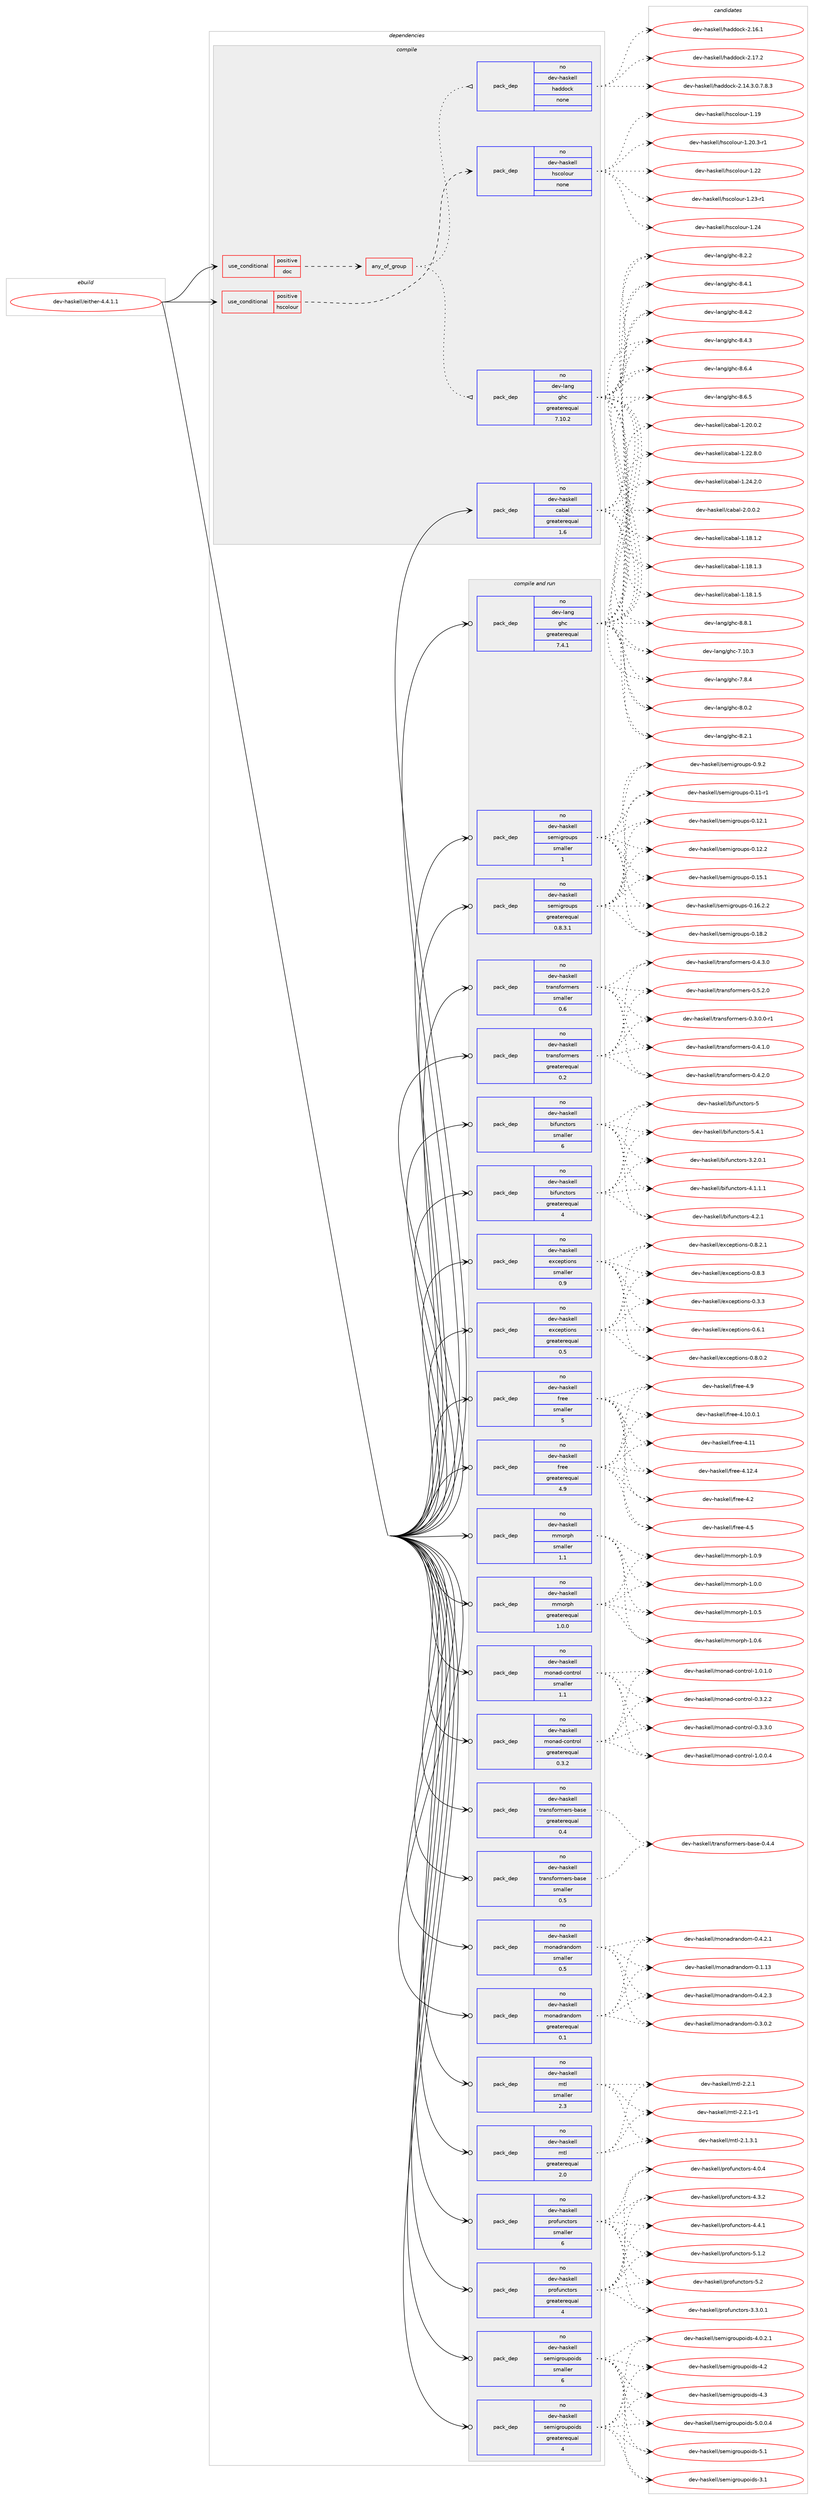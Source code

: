 digraph prolog {

# *************
# Graph options
# *************

newrank=true;
concentrate=true;
compound=true;
graph [rankdir=LR,fontname=Helvetica,fontsize=10,ranksep=1.5];#, ranksep=2.5, nodesep=0.2];
edge  [arrowhead=vee];
node  [fontname=Helvetica,fontsize=10];

# **********
# The ebuild
# **********

subgraph cluster_leftcol {
color=gray;
rank=same;
label=<<i>ebuild</i>>;
id [label="dev-haskell/either-4.4.1.1", color=red, width=4, href="../dev-haskell/either-4.4.1.1.svg"];
}

# ****************
# The dependencies
# ****************

subgraph cluster_midcol {
color=gray;
label=<<i>dependencies</i>>;
subgraph cluster_compile {
fillcolor="#eeeeee";
style=filled;
label=<<i>compile</i>>;
subgraph cond125583 {
dependency531697 [label=<<TABLE BORDER="0" CELLBORDER="1" CELLSPACING="0" CELLPADDING="4"><TR><TD ROWSPAN="3" CELLPADDING="10">use_conditional</TD></TR><TR><TD>positive</TD></TR><TR><TD>doc</TD></TR></TABLE>>, shape=none, color=red];
subgraph any9786 {
dependency531698 [label=<<TABLE BORDER="0" CELLBORDER="1" CELLSPACING="0" CELLPADDING="4"><TR><TD CELLPADDING="10">any_of_group</TD></TR></TABLE>>, shape=none, color=red];subgraph pack395971 {
dependency531699 [label=<<TABLE BORDER="0" CELLBORDER="1" CELLSPACING="0" CELLPADDING="4" WIDTH="220"><TR><TD ROWSPAN="6" CELLPADDING="30">pack_dep</TD></TR><TR><TD WIDTH="110">no</TD></TR><TR><TD>dev-haskell</TD></TR><TR><TD>haddock</TD></TR><TR><TD>none</TD></TR><TR><TD></TD></TR></TABLE>>, shape=none, color=blue];
}
dependency531698:e -> dependency531699:w [weight=20,style="dotted",arrowhead="oinv"];
subgraph pack395972 {
dependency531700 [label=<<TABLE BORDER="0" CELLBORDER="1" CELLSPACING="0" CELLPADDING="4" WIDTH="220"><TR><TD ROWSPAN="6" CELLPADDING="30">pack_dep</TD></TR><TR><TD WIDTH="110">no</TD></TR><TR><TD>dev-lang</TD></TR><TR><TD>ghc</TD></TR><TR><TD>greaterequal</TD></TR><TR><TD>7.10.2</TD></TR></TABLE>>, shape=none, color=blue];
}
dependency531698:e -> dependency531700:w [weight=20,style="dotted",arrowhead="oinv"];
}
dependency531697:e -> dependency531698:w [weight=20,style="dashed",arrowhead="vee"];
}
id:e -> dependency531697:w [weight=20,style="solid",arrowhead="vee"];
subgraph cond125584 {
dependency531701 [label=<<TABLE BORDER="0" CELLBORDER="1" CELLSPACING="0" CELLPADDING="4"><TR><TD ROWSPAN="3" CELLPADDING="10">use_conditional</TD></TR><TR><TD>positive</TD></TR><TR><TD>hscolour</TD></TR></TABLE>>, shape=none, color=red];
subgraph pack395973 {
dependency531702 [label=<<TABLE BORDER="0" CELLBORDER="1" CELLSPACING="0" CELLPADDING="4" WIDTH="220"><TR><TD ROWSPAN="6" CELLPADDING="30">pack_dep</TD></TR><TR><TD WIDTH="110">no</TD></TR><TR><TD>dev-haskell</TD></TR><TR><TD>hscolour</TD></TR><TR><TD>none</TD></TR><TR><TD></TD></TR></TABLE>>, shape=none, color=blue];
}
dependency531701:e -> dependency531702:w [weight=20,style="dashed",arrowhead="vee"];
}
id:e -> dependency531701:w [weight=20,style="solid",arrowhead="vee"];
subgraph pack395974 {
dependency531703 [label=<<TABLE BORDER="0" CELLBORDER="1" CELLSPACING="0" CELLPADDING="4" WIDTH="220"><TR><TD ROWSPAN="6" CELLPADDING="30">pack_dep</TD></TR><TR><TD WIDTH="110">no</TD></TR><TR><TD>dev-haskell</TD></TR><TR><TD>cabal</TD></TR><TR><TD>greaterequal</TD></TR><TR><TD>1.6</TD></TR></TABLE>>, shape=none, color=blue];
}
id:e -> dependency531703:w [weight=20,style="solid",arrowhead="vee"];
}
subgraph cluster_compileandrun {
fillcolor="#eeeeee";
style=filled;
label=<<i>compile and run</i>>;
subgraph pack395975 {
dependency531704 [label=<<TABLE BORDER="0" CELLBORDER="1" CELLSPACING="0" CELLPADDING="4" WIDTH="220"><TR><TD ROWSPAN="6" CELLPADDING="30">pack_dep</TD></TR><TR><TD WIDTH="110">no</TD></TR><TR><TD>dev-haskell</TD></TR><TR><TD>bifunctors</TD></TR><TR><TD>greaterequal</TD></TR><TR><TD>4</TD></TR></TABLE>>, shape=none, color=blue];
}
id:e -> dependency531704:w [weight=20,style="solid",arrowhead="odotvee"];
subgraph pack395976 {
dependency531705 [label=<<TABLE BORDER="0" CELLBORDER="1" CELLSPACING="0" CELLPADDING="4" WIDTH="220"><TR><TD ROWSPAN="6" CELLPADDING="30">pack_dep</TD></TR><TR><TD WIDTH="110">no</TD></TR><TR><TD>dev-haskell</TD></TR><TR><TD>bifunctors</TD></TR><TR><TD>smaller</TD></TR><TR><TD>6</TD></TR></TABLE>>, shape=none, color=blue];
}
id:e -> dependency531705:w [weight=20,style="solid",arrowhead="odotvee"];
subgraph pack395977 {
dependency531706 [label=<<TABLE BORDER="0" CELLBORDER="1" CELLSPACING="0" CELLPADDING="4" WIDTH="220"><TR><TD ROWSPAN="6" CELLPADDING="30">pack_dep</TD></TR><TR><TD WIDTH="110">no</TD></TR><TR><TD>dev-haskell</TD></TR><TR><TD>exceptions</TD></TR><TR><TD>greaterequal</TD></TR><TR><TD>0.5</TD></TR></TABLE>>, shape=none, color=blue];
}
id:e -> dependency531706:w [weight=20,style="solid",arrowhead="odotvee"];
subgraph pack395978 {
dependency531707 [label=<<TABLE BORDER="0" CELLBORDER="1" CELLSPACING="0" CELLPADDING="4" WIDTH="220"><TR><TD ROWSPAN="6" CELLPADDING="30">pack_dep</TD></TR><TR><TD WIDTH="110">no</TD></TR><TR><TD>dev-haskell</TD></TR><TR><TD>exceptions</TD></TR><TR><TD>smaller</TD></TR><TR><TD>0.9</TD></TR></TABLE>>, shape=none, color=blue];
}
id:e -> dependency531707:w [weight=20,style="solid",arrowhead="odotvee"];
subgraph pack395979 {
dependency531708 [label=<<TABLE BORDER="0" CELLBORDER="1" CELLSPACING="0" CELLPADDING="4" WIDTH="220"><TR><TD ROWSPAN="6" CELLPADDING="30">pack_dep</TD></TR><TR><TD WIDTH="110">no</TD></TR><TR><TD>dev-haskell</TD></TR><TR><TD>free</TD></TR><TR><TD>greaterequal</TD></TR><TR><TD>4.9</TD></TR></TABLE>>, shape=none, color=blue];
}
id:e -> dependency531708:w [weight=20,style="solid",arrowhead="odotvee"];
subgraph pack395980 {
dependency531709 [label=<<TABLE BORDER="0" CELLBORDER="1" CELLSPACING="0" CELLPADDING="4" WIDTH="220"><TR><TD ROWSPAN="6" CELLPADDING="30">pack_dep</TD></TR><TR><TD WIDTH="110">no</TD></TR><TR><TD>dev-haskell</TD></TR><TR><TD>free</TD></TR><TR><TD>smaller</TD></TR><TR><TD>5</TD></TR></TABLE>>, shape=none, color=blue];
}
id:e -> dependency531709:w [weight=20,style="solid",arrowhead="odotvee"];
subgraph pack395981 {
dependency531710 [label=<<TABLE BORDER="0" CELLBORDER="1" CELLSPACING="0" CELLPADDING="4" WIDTH="220"><TR><TD ROWSPAN="6" CELLPADDING="30">pack_dep</TD></TR><TR><TD WIDTH="110">no</TD></TR><TR><TD>dev-haskell</TD></TR><TR><TD>mmorph</TD></TR><TR><TD>greaterequal</TD></TR><TR><TD>1.0.0</TD></TR></TABLE>>, shape=none, color=blue];
}
id:e -> dependency531710:w [weight=20,style="solid",arrowhead="odotvee"];
subgraph pack395982 {
dependency531711 [label=<<TABLE BORDER="0" CELLBORDER="1" CELLSPACING="0" CELLPADDING="4" WIDTH="220"><TR><TD ROWSPAN="6" CELLPADDING="30">pack_dep</TD></TR><TR><TD WIDTH="110">no</TD></TR><TR><TD>dev-haskell</TD></TR><TR><TD>mmorph</TD></TR><TR><TD>smaller</TD></TR><TR><TD>1.1</TD></TR></TABLE>>, shape=none, color=blue];
}
id:e -> dependency531711:w [weight=20,style="solid",arrowhead="odotvee"];
subgraph pack395983 {
dependency531712 [label=<<TABLE BORDER="0" CELLBORDER="1" CELLSPACING="0" CELLPADDING="4" WIDTH="220"><TR><TD ROWSPAN="6" CELLPADDING="30">pack_dep</TD></TR><TR><TD WIDTH="110">no</TD></TR><TR><TD>dev-haskell</TD></TR><TR><TD>monad-control</TD></TR><TR><TD>greaterequal</TD></TR><TR><TD>0.3.2</TD></TR></TABLE>>, shape=none, color=blue];
}
id:e -> dependency531712:w [weight=20,style="solid",arrowhead="odotvee"];
subgraph pack395984 {
dependency531713 [label=<<TABLE BORDER="0" CELLBORDER="1" CELLSPACING="0" CELLPADDING="4" WIDTH="220"><TR><TD ROWSPAN="6" CELLPADDING="30">pack_dep</TD></TR><TR><TD WIDTH="110">no</TD></TR><TR><TD>dev-haskell</TD></TR><TR><TD>monad-control</TD></TR><TR><TD>smaller</TD></TR><TR><TD>1.1</TD></TR></TABLE>>, shape=none, color=blue];
}
id:e -> dependency531713:w [weight=20,style="solid",arrowhead="odotvee"];
subgraph pack395985 {
dependency531714 [label=<<TABLE BORDER="0" CELLBORDER="1" CELLSPACING="0" CELLPADDING="4" WIDTH="220"><TR><TD ROWSPAN="6" CELLPADDING="30">pack_dep</TD></TR><TR><TD WIDTH="110">no</TD></TR><TR><TD>dev-haskell</TD></TR><TR><TD>monadrandom</TD></TR><TR><TD>greaterequal</TD></TR><TR><TD>0.1</TD></TR></TABLE>>, shape=none, color=blue];
}
id:e -> dependency531714:w [weight=20,style="solid",arrowhead="odotvee"];
subgraph pack395986 {
dependency531715 [label=<<TABLE BORDER="0" CELLBORDER="1" CELLSPACING="0" CELLPADDING="4" WIDTH="220"><TR><TD ROWSPAN="6" CELLPADDING="30">pack_dep</TD></TR><TR><TD WIDTH="110">no</TD></TR><TR><TD>dev-haskell</TD></TR><TR><TD>monadrandom</TD></TR><TR><TD>smaller</TD></TR><TR><TD>0.5</TD></TR></TABLE>>, shape=none, color=blue];
}
id:e -> dependency531715:w [weight=20,style="solid",arrowhead="odotvee"];
subgraph pack395987 {
dependency531716 [label=<<TABLE BORDER="0" CELLBORDER="1" CELLSPACING="0" CELLPADDING="4" WIDTH="220"><TR><TD ROWSPAN="6" CELLPADDING="30">pack_dep</TD></TR><TR><TD WIDTH="110">no</TD></TR><TR><TD>dev-haskell</TD></TR><TR><TD>mtl</TD></TR><TR><TD>greaterequal</TD></TR><TR><TD>2.0</TD></TR></TABLE>>, shape=none, color=blue];
}
id:e -> dependency531716:w [weight=20,style="solid",arrowhead="odotvee"];
subgraph pack395988 {
dependency531717 [label=<<TABLE BORDER="0" CELLBORDER="1" CELLSPACING="0" CELLPADDING="4" WIDTH="220"><TR><TD ROWSPAN="6" CELLPADDING="30">pack_dep</TD></TR><TR><TD WIDTH="110">no</TD></TR><TR><TD>dev-haskell</TD></TR><TR><TD>mtl</TD></TR><TR><TD>smaller</TD></TR><TR><TD>2.3</TD></TR></TABLE>>, shape=none, color=blue];
}
id:e -> dependency531717:w [weight=20,style="solid",arrowhead="odotvee"];
subgraph pack395989 {
dependency531718 [label=<<TABLE BORDER="0" CELLBORDER="1" CELLSPACING="0" CELLPADDING="4" WIDTH="220"><TR><TD ROWSPAN="6" CELLPADDING="30">pack_dep</TD></TR><TR><TD WIDTH="110">no</TD></TR><TR><TD>dev-haskell</TD></TR><TR><TD>profunctors</TD></TR><TR><TD>greaterequal</TD></TR><TR><TD>4</TD></TR></TABLE>>, shape=none, color=blue];
}
id:e -> dependency531718:w [weight=20,style="solid",arrowhead="odotvee"];
subgraph pack395990 {
dependency531719 [label=<<TABLE BORDER="0" CELLBORDER="1" CELLSPACING="0" CELLPADDING="4" WIDTH="220"><TR><TD ROWSPAN="6" CELLPADDING="30">pack_dep</TD></TR><TR><TD WIDTH="110">no</TD></TR><TR><TD>dev-haskell</TD></TR><TR><TD>profunctors</TD></TR><TR><TD>smaller</TD></TR><TR><TD>6</TD></TR></TABLE>>, shape=none, color=blue];
}
id:e -> dependency531719:w [weight=20,style="solid",arrowhead="odotvee"];
subgraph pack395991 {
dependency531720 [label=<<TABLE BORDER="0" CELLBORDER="1" CELLSPACING="0" CELLPADDING="4" WIDTH="220"><TR><TD ROWSPAN="6" CELLPADDING="30">pack_dep</TD></TR><TR><TD WIDTH="110">no</TD></TR><TR><TD>dev-haskell</TD></TR><TR><TD>semigroupoids</TD></TR><TR><TD>greaterequal</TD></TR><TR><TD>4</TD></TR></TABLE>>, shape=none, color=blue];
}
id:e -> dependency531720:w [weight=20,style="solid",arrowhead="odotvee"];
subgraph pack395992 {
dependency531721 [label=<<TABLE BORDER="0" CELLBORDER="1" CELLSPACING="0" CELLPADDING="4" WIDTH="220"><TR><TD ROWSPAN="6" CELLPADDING="30">pack_dep</TD></TR><TR><TD WIDTH="110">no</TD></TR><TR><TD>dev-haskell</TD></TR><TR><TD>semigroupoids</TD></TR><TR><TD>smaller</TD></TR><TR><TD>6</TD></TR></TABLE>>, shape=none, color=blue];
}
id:e -> dependency531721:w [weight=20,style="solid",arrowhead="odotvee"];
subgraph pack395993 {
dependency531722 [label=<<TABLE BORDER="0" CELLBORDER="1" CELLSPACING="0" CELLPADDING="4" WIDTH="220"><TR><TD ROWSPAN="6" CELLPADDING="30">pack_dep</TD></TR><TR><TD WIDTH="110">no</TD></TR><TR><TD>dev-haskell</TD></TR><TR><TD>semigroups</TD></TR><TR><TD>greaterequal</TD></TR><TR><TD>0.8.3.1</TD></TR></TABLE>>, shape=none, color=blue];
}
id:e -> dependency531722:w [weight=20,style="solid",arrowhead="odotvee"];
subgraph pack395994 {
dependency531723 [label=<<TABLE BORDER="0" CELLBORDER="1" CELLSPACING="0" CELLPADDING="4" WIDTH="220"><TR><TD ROWSPAN="6" CELLPADDING="30">pack_dep</TD></TR><TR><TD WIDTH="110">no</TD></TR><TR><TD>dev-haskell</TD></TR><TR><TD>semigroups</TD></TR><TR><TD>smaller</TD></TR><TR><TD>1</TD></TR></TABLE>>, shape=none, color=blue];
}
id:e -> dependency531723:w [weight=20,style="solid",arrowhead="odotvee"];
subgraph pack395995 {
dependency531724 [label=<<TABLE BORDER="0" CELLBORDER="1" CELLSPACING="0" CELLPADDING="4" WIDTH="220"><TR><TD ROWSPAN="6" CELLPADDING="30">pack_dep</TD></TR><TR><TD WIDTH="110">no</TD></TR><TR><TD>dev-haskell</TD></TR><TR><TD>transformers</TD></TR><TR><TD>greaterequal</TD></TR><TR><TD>0.2</TD></TR></TABLE>>, shape=none, color=blue];
}
id:e -> dependency531724:w [weight=20,style="solid",arrowhead="odotvee"];
subgraph pack395996 {
dependency531725 [label=<<TABLE BORDER="0" CELLBORDER="1" CELLSPACING="0" CELLPADDING="4" WIDTH="220"><TR><TD ROWSPAN="6" CELLPADDING="30">pack_dep</TD></TR><TR><TD WIDTH="110">no</TD></TR><TR><TD>dev-haskell</TD></TR><TR><TD>transformers</TD></TR><TR><TD>smaller</TD></TR><TR><TD>0.6</TD></TR></TABLE>>, shape=none, color=blue];
}
id:e -> dependency531725:w [weight=20,style="solid",arrowhead="odotvee"];
subgraph pack395997 {
dependency531726 [label=<<TABLE BORDER="0" CELLBORDER="1" CELLSPACING="0" CELLPADDING="4" WIDTH="220"><TR><TD ROWSPAN="6" CELLPADDING="30">pack_dep</TD></TR><TR><TD WIDTH="110">no</TD></TR><TR><TD>dev-haskell</TD></TR><TR><TD>transformers-base</TD></TR><TR><TD>greaterequal</TD></TR><TR><TD>0.4</TD></TR></TABLE>>, shape=none, color=blue];
}
id:e -> dependency531726:w [weight=20,style="solid",arrowhead="odotvee"];
subgraph pack395998 {
dependency531727 [label=<<TABLE BORDER="0" CELLBORDER="1" CELLSPACING="0" CELLPADDING="4" WIDTH="220"><TR><TD ROWSPAN="6" CELLPADDING="30">pack_dep</TD></TR><TR><TD WIDTH="110">no</TD></TR><TR><TD>dev-haskell</TD></TR><TR><TD>transformers-base</TD></TR><TR><TD>smaller</TD></TR><TR><TD>0.5</TD></TR></TABLE>>, shape=none, color=blue];
}
id:e -> dependency531727:w [weight=20,style="solid",arrowhead="odotvee"];
subgraph pack395999 {
dependency531728 [label=<<TABLE BORDER="0" CELLBORDER="1" CELLSPACING="0" CELLPADDING="4" WIDTH="220"><TR><TD ROWSPAN="6" CELLPADDING="30">pack_dep</TD></TR><TR><TD WIDTH="110">no</TD></TR><TR><TD>dev-lang</TD></TR><TR><TD>ghc</TD></TR><TR><TD>greaterequal</TD></TR><TR><TD>7.4.1</TD></TR></TABLE>>, shape=none, color=blue];
}
id:e -> dependency531728:w [weight=20,style="solid",arrowhead="odotvee"];
}
subgraph cluster_run {
fillcolor="#eeeeee";
style=filled;
label=<<i>run</i>>;
}
}

# **************
# The candidates
# **************

subgraph cluster_choices {
rank=same;
color=gray;
label=<<i>candidates</i>>;

subgraph choice395971 {
color=black;
nodesep=1;
choice1001011184510497115107101108108471049710010011199107455046495246514648465546564651 [label="dev-haskell/haddock-2.14.3.0.7.8.3", color=red, width=4,href="../dev-haskell/haddock-2.14.3.0.7.8.3.svg"];
choice100101118451049711510710110810847104971001001119910745504649544649 [label="dev-haskell/haddock-2.16.1", color=red, width=4,href="../dev-haskell/haddock-2.16.1.svg"];
choice100101118451049711510710110810847104971001001119910745504649554650 [label="dev-haskell/haddock-2.17.2", color=red, width=4,href="../dev-haskell/haddock-2.17.2.svg"];
dependency531699:e -> choice1001011184510497115107101108108471049710010011199107455046495246514648465546564651:w [style=dotted,weight="100"];
dependency531699:e -> choice100101118451049711510710110810847104971001001119910745504649544649:w [style=dotted,weight="100"];
dependency531699:e -> choice100101118451049711510710110810847104971001001119910745504649554650:w [style=dotted,weight="100"];
}
subgraph choice395972 {
color=black;
nodesep=1;
choice1001011184510897110103471031049945554649484651 [label="dev-lang/ghc-7.10.3", color=red, width=4,href="../dev-lang/ghc-7.10.3.svg"];
choice10010111845108971101034710310499455546564652 [label="dev-lang/ghc-7.8.4", color=red, width=4,href="../dev-lang/ghc-7.8.4.svg"];
choice10010111845108971101034710310499455646484650 [label="dev-lang/ghc-8.0.2", color=red, width=4,href="../dev-lang/ghc-8.0.2.svg"];
choice10010111845108971101034710310499455646504649 [label="dev-lang/ghc-8.2.1", color=red, width=4,href="../dev-lang/ghc-8.2.1.svg"];
choice10010111845108971101034710310499455646504650 [label="dev-lang/ghc-8.2.2", color=red, width=4,href="../dev-lang/ghc-8.2.2.svg"];
choice10010111845108971101034710310499455646524649 [label="dev-lang/ghc-8.4.1", color=red, width=4,href="../dev-lang/ghc-8.4.1.svg"];
choice10010111845108971101034710310499455646524650 [label="dev-lang/ghc-8.4.2", color=red, width=4,href="../dev-lang/ghc-8.4.2.svg"];
choice10010111845108971101034710310499455646524651 [label="dev-lang/ghc-8.4.3", color=red, width=4,href="../dev-lang/ghc-8.4.3.svg"];
choice10010111845108971101034710310499455646544652 [label="dev-lang/ghc-8.6.4", color=red, width=4,href="../dev-lang/ghc-8.6.4.svg"];
choice10010111845108971101034710310499455646544653 [label="dev-lang/ghc-8.6.5", color=red, width=4,href="../dev-lang/ghc-8.6.5.svg"];
choice10010111845108971101034710310499455646564649 [label="dev-lang/ghc-8.8.1", color=red, width=4,href="../dev-lang/ghc-8.8.1.svg"];
dependency531700:e -> choice1001011184510897110103471031049945554649484651:w [style=dotted,weight="100"];
dependency531700:e -> choice10010111845108971101034710310499455546564652:w [style=dotted,weight="100"];
dependency531700:e -> choice10010111845108971101034710310499455646484650:w [style=dotted,weight="100"];
dependency531700:e -> choice10010111845108971101034710310499455646504649:w [style=dotted,weight="100"];
dependency531700:e -> choice10010111845108971101034710310499455646504650:w [style=dotted,weight="100"];
dependency531700:e -> choice10010111845108971101034710310499455646524649:w [style=dotted,weight="100"];
dependency531700:e -> choice10010111845108971101034710310499455646524650:w [style=dotted,weight="100"];
dependency531700:e -> choice10010111845108971101034710310499455646524651:w [style=dotted,weight="100"];
dependency531700:e -> choice10010111845108971101034710310499455646544652:w [style=dotted,weight="100"];
dependency531700:e -> choice10010111845108971101034710310499455646544653:w [style=dotted,weight="100"];
dependency531700:e -> choice10010111845108971101034710310499455646564649:w [style=dotted,weight="100"];
}
subgraph choice395973 {
color=black;
nodesep=1;
choice100101118451049711510710110810847104115991111081111171144549464957 [label="dev-haskell/hscolour-1.19", color=red, width=4,href="../dev-haskell/hscolour-1.19.svg"];
choice10010111845104971151071011081084710411599111108111117114454946504846514511449 [label="dev-haskell/hscolour-1.20.3-r1", color=red, width=4,href="../dev-haskell/hscolour-1.20.3-r1.svg"];
choice100101118451049711510710110810847104115991111081111171144549465050 [label="dev-haskell/hscolour-1.22", color=red, width=4,href="../dev-haskell/hscolour-1.22.svg"];
choice1001011184510497115107101108108471041159911110811111711445494650514511449 [label="dev-haskell/hscolour-1.23-r1", color=red, width=4,href="../dev-haskell/hscolour-1.23-r1.svg"];
choice100101118451049711510710110810847104115991111081111171144549465052 [label="dev-haskell/hscolour-1.24", color=red, width=4,href="../dev-haskell/hscolour-1.24.svg"];
dependency531702:e -> choice100101118451049711510710110810847104115991111081111171144549464957:w [style=dotted,weight="100"];
dependency531702:e -> choice10010111845104971151071011081084710411599111108111117114454946504846514511449:w [style=dotted,weight="100"];
dependency531702:e -> choice100101118451049711510710110810847104115991111081111171144549465050:w [style=dotted,weight="100"];
dependency531702:e -> choice1001011184510497115107101108108471041159911110811111711445494650514511449:w [style=dotted,weight="100"];
dependency531702:e -> choice100101118451049711510710110810847104115991111081111171144549465052:w [style=dotted,weight="100"];
}
subgraph choice395974 {
color=black;
nodesep=1;
choice10010111845104971151071011081084799979897108454946495646494650 [label="dev-haskell/cabal-1.18.1.2", color=red, width=4,href="../dev-haskell/cabal-1.18.1.2.svg"];
choice10010111845104971151071011081084799979897108454946495646494651 [label="dev-haskell/cabal-1.18.1.3", color=red, width=4,href="../dev-haskell/cabal-1.18.1.3.svg"];
choice10010111845104971151071011081084799979897108454946495646494653 [label="dev-haskell/cabal-1.18.1.5", color=red, width=4,href="../dev-haskell/cabal-1.18.1.5.svg"];
choice10010111845104971151071011081084799979897108454946504846484650 [label="dev-haskell/cabal-1.20.0.2", color=red, width=4,href="../dev-haskell/cabal-1.20.0.2.svg"];
choice10010111845104971151071011081084799979897108454946505046564648 [label="dev-haskell/cabal-1.22.8.0", color=red, width=4,href="../dev-haskell/cabal-1.22.8.0.svg"];
choice10010111845104971151071011081084799979897108454946505246504648 [label="dev-haskell/cabal-1.24.2.0", color=red, width=4,href="../dev-haskell/cabal-1.24.2.0.svg"];
choice100101118451049711510710110810847999798971084550464846484650 [label="dev-haskell/cabal-2.0.0.2", color=red, width=4,href="../dev-haskell/cabal-2.0.0.2.svg"];
dependency531703:e -> choice10010111845104971151071011081084799979897108454946495646494650:w [style=dotted,weight="100"];
dependency531703:e -> choice10010111845104971151071011081084799979897108454946495646494651:w [style=dotted,weight="100"];
dependency531703:e -> choice10010111845104971151071011081084799979897108454946495646494653:w [style=dotted,weight="100"];
dependency531703:e -> choice10010111845104971151071011081084799979897108454946504846484650:w [style=dotted,weight="100"];
dependency531703:e -> choice10010111845104971151071011081084799979897108454946505046564648:w [style=dotted,weight="100"];
dependency531703:e -> choice10010111845104971151071011081084799979897108454946505246504648:w [style=dotted,weight="100"];
dependency531703:e -> choice100101118451049711510710110810847999798971084550464846484650:w [style=dotted,weight="100"];
}
subgraph choice395975 {
color=black;
nodesep=1;
choice10010111845104971151071011081084798105102117110991161111141154551465046484649 [label="dev-haskell/bifunctors-3.2.0.1", color=red, width=4,href="../dev-haskell/bifunctors-3.2.0.1.svg"];
choice10010111845104971151071011081084798105102117110991161111141154552464946494649 [label="dev-haskell/bifunctors-4.1.1.1", color=red, width=4,href="../dev-haskell/bifunctors-4.1.1.1.svg"];
choice1001011184510497115107101108108479810510211711099116111114115455246504649 [label="dev-haskell/bifunctors-4.2.1", color=red, width=4,href="../dev-haskell/bifunctors-4.2.1.svg"];
choice10010111845104971151071011081084798105102117110991161111141154553 [label="dev-haskell/bifunctors-5", color=red, width=4,href="../dev-haskell/bifunctors-5.svg"];
choice1001011184510497115107101108108479810510211711099116111114115455346524649 [label="dev-haskell/bifunctors-5.4.1", color=red, width=4,href="../dev-haskell/bifunctors-5.4.1.svg"];
dependency531704:e -> choice10010111845104971151071011081084798105102117110991161111141154551465046484649:w [style=dotted,weight="100"];
dependency531704:e -> choice10010111845104971151071011081084798105102117110991161111141154552464946494649:w [style=dotted,weight="100"];
dependency531704:e -> choice1001011184510497115107101108108479810510211711099116111114115455246504649:w [style=dotted,weight="100"];
dependency531704:e -> choice10010111845104971151071011081084798105102117110991161111141154553:w [style=dotted,weight="100"];
dependency531704:e -> choice1001011184510497115107101108108479810510211711099116111114115455346524649:w [style=dotted,weight="100"];
}
subgraph choice395976 {
color=black;
nodesep=1;
choice10010111845104971151071011081084798105102117110991161111141154551465046484649 [label="dev-haskell/bifunctors-3.2.0.1", color=red, width=4,href="../dev-haskell/bifunctors-3.2.0.1.svg"];
choice10010111845104971151071011081084798105102117110991161111141154552464946494649 [label="dev-haskell/bifunctors-4.1.1.1", color=red, width=4,href="../dev-haskell/bifunctors-4.1.1.1.svg"];
choice1001011184510497115107101108108479810510211711099116111114115455246504649 [label="dev-haskell/bifunctors-4.2.1", color=red, width=4,href="../dev-haskell/bifunctors-4.2.1.svg"];
choice10010111845104971151071011081084798105102117110991161111141154553 [label="dev-haskell/bifunctors-5", color=red, width=4,href="../dev-haskell/bifunctors-5.svg"];
choice1001011184510497115107101108108479810510211711099116111114115455346524649 [label="dev-haskell/bifunctors-5.4.1", color=red, width=4,href="../dev-haskell/bifunctors-5.4.1.svg"];
dependency531705:e -> choice10010111845104971151071011081084798105102117110991161111141154551465046484649:w [style=dotted,weight="100"];
dependency531705:e -> choice10010111845104971151071011081084798105102117110991161111141154552464946494649:w [style=dotted,weight="100"];
dependency531705:e -> choice1001011184510497115107101108108479810510211711099116111114115455246504649:w [style=dotted,weight="100"];
dependency531705:e -> choice10010111845104971151071011081084798105102117110991161111141154553:w [style=dotted,weight="100"];
dependency531705:e -> choice1001011184510497115107101108108479810510211711099116111114115455346524649:w [style=dotted,weight="100"];
}
subgraph choice395977 {
color=black;
nodesep=1;
choice10010111845104971151071011081084710112099101112116105111110115454846514651 [label="dev-haskell/exceptions-0.3.3", color=red, width=4,href="../dev-haskell/exceptions-0.3.3.svg"];
choice10010111845104971151071011081084710112099101112116105111110115454846544649 [label="dev-haskell/exceptions-0.6.1", color=red, width=4,href="../dev-haskell/exceptions-0.6.1.svg"];
choice100101118451049711510710110810847101120991011121161051111101154548465646484650 [label="dev-haskell/exceptions-0.8.0.2", color=red, width=4,href="../dev-haskell/exceptions-0.8.0.2.svg"];
choice100101118451049711510710110810847101120991011121161051111101154548465646504649 [label="dev-haskell/exceptions-0.8.2.1", color=red, width=4,href="../dev-haskell/exceptions-0.8.2.1.svg"];
choice10010111845104971151071011081084710112099101112116105111110115454846564651 [label="dev-haskell/exceptions-0.8.3", color=red, width=4,href="../dev-haskell/exceptions-0.8.3.svg"];
dependency531706:e -> choice10010111845104971151071011081084710112099101112116105111110115454846514651:w [style=dotted,weight="100"];
dependency531706:e -> choice10010111845104971151071011081084710112099101112116105111110115454846544649:w [style=dotted,weight="100"];
dependency531706:e -> choice100101118451049711510710110810847101120991011121161051111101154548465646484650:w [style=dotted,weight="100"];
dependency531706:e -> choice100101118451049711510710110810847101120991011121161051111101154548465646504649:w [style=dotted,weight="100"];
dependency531706:e -> choice10010111845104971151071011081084710112099101112116105111110115454846564651:w [style=dotted,weight="100"];
}
subgraph choice395978 {
color=black;
nodesep=1;
choice10010111845104971151071011081084710112099101112116105111110115454846514651 [label="dev-haskell/exceptions-0.3.3", color=red, width=4,href="../dev-haskell/exceptions-0.3.3.svg"];
choice10010111845104971151071011081084710112099101112116105111110115454846544649 [label="dev-haskell/exceptions-0.6.1", color=red, width=4,href="../dev-haskell/exceptions-0.6.1.svg"];
choice100101118451049711510710110810847101120991011121161051111101154548465646484650 [label="dev-haskell/exceptions-0.8.0.2", color=red, width=4,href="../dev-haskell/exceptions-0.8.0.2.svg"];
choice100101118451049711510710110810847101120991011121161051111101154548465646504649 [label="dev-haskell/exceptions-0.8.2.1", color=red, width=4,href="../dev-haskell/exceptions-0.8.2.1.svg"];
choice10010111845104971151071011081084710112099101112116105111110115454846564651 [label="dev-haskell/exceptions-0.8.3", color=red, width=4,href="../dev-haskell/exceptions-0.8.3.svg"];
dependency531707:e -> choice10010111845104971151071011081084710112099101112116105111110115454846514651:w [style=dotted,weight="100"];
dependency531707:e -> choice10010111845104971151071011081084710112099101112116105111110115454846544649:w [style=dotted,weight="100"];
dependency531707:e -> choice100101118451049711510710110810847101120991011121161051111101154548465646484650:w [style=dotted,weight="100"];
dependency531707:e -> choice100101118451049711510710110810847101120991011121161051111101154548465646504649:w [style=dotted,weight="100"];
dependency531707:e -> choice10010111845104971151071011081084710112099101112116105111110115454846564651:w [style=dotted,weight="100"];
}
subgraph choice395979 {
color=black;
nodesep=1;
choice100101118451049711510710110810847102114101101455246494846484649 [label="dev-haskell/free-4.10.0.1", color=red, width=4,href="../dev-haskell/free-4.10.0.1.svg"];
choice1001011184510497115107101108108471021141011014552464949 [label="dev-haskell/free-4.11", color=red, width=4,href="../dev-haskell/free-4.11.svg"];
choice10010111845104971151071011081084710211410110145524649504652 [label="dev-haskell/free-4.12.4", color=red, width=4,href="../dev-haskell/free-4.12.4.svg"];
choice10010111845104971151071011081084710211410110145524650 [label="dev-haskell/free-4.2", color=red, width=4,href="../dev-haskell/free-4.2.svg"];
choice10010111845104971151071011081084710211410110145524653 [label="dev-haskell/free-4.5", color=red, width=4,href="../dev-haskell/free-4.5.svg"];
choice10010111845104971151071011081084710211410110145524657 [label="dev-haskell/free-4.9", color=red, width=4,href="../dev-haskell/free-4.9.svg"];
dependency531708:e -> choice100101118451049711510710110810847102114101101455246494846484649:w [style=dotted,weight="100"];
dependency531708:e -> choice1001011184510497115107101108108471021141011014552464949:w [style=dotted,weight="100"];
dependency531708:e -> choice10010111845104971151071011081084710211410110145524649504652:w [style=dotted,weight="100"];
dependency531708:e -> choice10010111845104971151071011081084710211410110145524650:w [style=dotted,weight="100"];
dependency531708:e -> choice10010111845104971151071011081084710211410110145524653:w [style=dotted,weight="100"];
dependency531708:e -> choice10010111845104971151071011081084710211410110145524657:w [style=dotted,weight="100"];
}
subgraph choice395980 {
color=black;
nodesep=1;
choice100101118451049711510710110810847102114101101455246494846484649 [label="dev-haskell/free-4.10.0.1", color=red, width=4,href="../dev-haskell/free-4.10.0.1.svg"];
choice1001011184510497115107101108108471021141011014552464949 [label="dev-haskell/free-4.11", color=red, width=4,href="../dev-haskell/free-4.11.svg"];
choice10010111845104971151071011081084710211410110145524649504652 [label="dev-haskell/free-4.12.4", color=red, width=4,href="../dev-haskell/free-4.12.4.svg"];
choice10010111845104971151071011081084710211410110145524650 [label="dev-haskell/free-4.2", color=red, width=4,href="../dev-haskell/free-4.2.svg"];
choice10010111845104971151071011081084710211410110145524653 [label="dev-haskell/free-4.5", color=red, width=4,href="../dev-haskell/free-4.5.svg"];
choice10010111845104971151071011081084710211410110145524657 [label="dev-haskell/free-4.9", color=red, width=4,href="../dev-haskell/free-4.9.svg"];
dependency531709:e -> choice100101118451049711510710110810847102114101101455246494846484649:w [style=dotted,weight="100"];
dependency531709:e -> choice1001011184510497115107101108108471021141011014552464949:w [style=dotted,weight="100"];
dependency531709:e -> choice10010111845104971151071011081084710211410110145524649504652:w [style=dotted,weight="100"];
dependency531709:e -> choice10010111845104971151071011081084710211410110145524650:w [style=dotted,weight="100"];
dependency531709:e -> choice10010111845104971151071011081084710211410110145524653:w [style=dotted,weight="100"];
dependency531709:e -> choice10010111845104971151071011081084710211410110145524657:w [style=dotted,weight="100"];
}
subgraph choice395981 {
color=black;
nodesep=1;
choice100101118451049711510710110810847109109111114112104454946484648 [label="dev-haskell/mmorph-1.0.0", color=red, width=4,href="../dev-haskell/mmorph-1.0.0.svg"];
choice100101118451049711510710110810847109109111114112104454946484653 [label="dev-haskell/mmorph-1.0.5", color=red, width=4,href="../dev-haskell/mmorph-1.0.5.svg"];
choice100101118451049711510710110810847109109111114112104454946484654 [label="dev-haskell/mmorph-1.0.6", color=red, width=4,href="../dev-haskell/mmorph-1.0.6.svg"];
choice100101118451049711510710110810847109109111114112104454946484657 [label="dev-haskell/mmorph-1.0.9", color=red, width=4,href="../dev-haskell/mmorph-1.0.9.svg"];
dependency531710:e -> choice100101118451049711510710110810847109109111114112104454946484648:w [style=dotted,weight="100"];
dependency531710:e -> choice100101118451049711510710110810847109109111114112104454946484653:w [style=dotted,weight="100"];
dependency531710:e -> choice100101118451049711510710110810847109109111114112104454946484654:w [style=dotted,weight="100"];
dependency531710:e -> choice100101118451049711510710110810847109109111114112104454946484657:w [style=dotted,weight="100"];
}
subgraph choice395982 {
color=black;
nodesep=1;
choice100101118451049711510710110810847109109111114112104454946484648 [label="dev-haskell/mmorph-1.0.0", color=red, width=4,href="../dev-haskell/mmorph-1.0.0.svg"];
choice100101118451049711510710110810847109109111114112104454946484653 [label="dev-haskell/mmorph-1.0.5", color=red, width=4,href="../dev-haskell/mmorph-1.0.5.svg"];
choice100101118451049711510710110810847109109111114112104454946484654 [label="dev-haskell/mmorph-1.0.6", color=red, width=4,href="../dev-haskell/mmorph-1.0.6.svg"];
choice100101118451049711510710110810847109109111114112104454946484657 [label="dev-haskell/mmorph-1.0.9", color=red, width=4,href="../dev-haskell/mmorph-1.0.9.svg"];
dependency531711:e -> choice100101118451049711510710110810847109109111114112104454946484648:w [style=dotted,weight="100"];
dependency531711:e -> choice100101118451049711510710110810847109109111114112104454946484653:w [style=dotted,weight="100"];
dependency531711:e -> choice100101118451049711510710110810847109109111114112104454946484654:w [style=dotted,weight="100"];
dependency531711:e -> choice100101118451049711510710110810847109109111114112104454946484657:w [style=dotted,weight="100"];
}
subgraph choice395983 {
color=black;
nodesep=1;
choice1001011184510497115107101108108471091111109710045991111101161141111084548465146504650 [label="dev-haskell/monad-control-0.3.2.2", color=red, width=4,href="../dev-haskell/monad-control-0.3.2.2.svg"];
choice1001011184510497115107101108108471091111109710045991111101161141111084548465146514648 [label="dev-haskell/monad-control-0.3.3.0", color=red, width=4,href="../dev-haskell/monad-control-0.3.3.0.svg"];
choice1001011184510497115107101108108471091111109710045991111101161141111084549464846484652 [label="dev-haskell/monad-control-1.0.0.4", color=red, width=4,href="../dev-haskell/monad-control-1.0.0.4.svg"];
choice1001011184510497115107101108108471091111109710045991111101161141111084549464846494648 [label="dev-haskell/monad-control-1.0.1.0", color=red, width=4,href="../dev-haskell/monad-control-1.0.1.0.svg"];
dependency531712:e -> choice1001011184510497115107101108108471091111109710045991111101161141111084548465146504650:w [style=dotted,weight="100"];
dependency531712:e -> choice1001011184510497115107101108108471091111109710045991111101161141111084548465146514648:w [style=dotted,weight="100"];
dependency531712:e -> choice1001011184510497115107101108108471091111109710045991111101161141111084549464846484652:w [style=dotted,weight="100"];
dependency531712:e -> choice1001011184510497115107101108108471091111109710045991111101161141111084549464846494648:w [style=dotted,weight="100"];
}
subgraph choice395984 {
color=black;
nodesep=1;
choice1001011184510497115107101108108471091111109710045991111101161141111084548465146504650 [label="dev-haskell/monad-control-0.3.2.2", color=red, width=4,href="../dev-haskell/monad-control-0.3.2.2.svg"];
choice1001011184510497115107101108108471091111109710045991111101161141111084548465146514648 [label="dev-haskell/monad-control-0.3.3.0", color=red, width=4,href="../dev-haskell/monad-control-0.3.3.0.svg"];
choice1001011184510497115107101108108471091111109710045991111101161141111084549464846484652 [label="dev-haskell/monad-control-1.0.0.4", color=red, width=4,href="../dev-haskell/monad-control-1.0.0.4.svg"];
choice1001011184510497115107101108108471091111109710045991111101161141111084549464846494648 [label="dev-haskell/monad-control-1.0.1.0", color=red, width=4,href="../dev-haskell/monad-control-1.0.1.0.svg"];
dependency531713:e -> choice1001011184510497115107101108108471091111109710045991111101161141111084548465146504650:w [style=dotted,weight="100"];
dependency531713:e -> choice1001011184510497115107101108108471091111109710045991111101161141111084548465146514648:w [style=dotted,weight="100"];
dependency531713:e -> choice1001011184510497115107101108108471091111109710045991111101161141111084549464846484652:w [style=dotted,weight="100"];
dependency531713:e -> choice1001011184510497115107101108108471091111109710045991111101161141111084549464846494648:w [style=dotted,weight="100"];
}
subgraph choice395985 {
color=black;
nodesep=1;
choice100101118451049711510710110810847109111110971001149711010011110945484649464951 [label="dev-haskell/monadrandom-0.1.13", color=red, width=4,href="../dev-haskell/monadrandom-0.1.13.svg"];
choice10010111845104971151071011081084710911111097100114971101001111094548465146484650 [label="dev-haskell/monadrandom-0.3.0.2", color=red, width=4,href="../dev-haskell/monadrandom-0.3.0.2.svg"];
choice10010111845104971151071011081084710911111097100114971101001111094548465246504649 [label="dev-haskell/monadrandom-0.4.2.1", color=red, width=4,href="../dev-haskell/monadrandom-0.4.2.1.svg"];
choice10010111845104971151071011081084710911111097100114971101001111094548465246504651 [label="dev-haskell/monadrandom-0.4.2.3", color=red, width=4,href="../dev-haskell/monadrandom-0.4.2.3.svg"];
dependency531714:e -> choice100101118451049711510710110810847109111110971001149711010011110945484649464951:w [style=dotted,weight="100"];
dependency531714:e -> choice10010111845104971151071011081084710911111097100114971101001111094548465146484650:w [style=dotted,weight="100"];
dependency531714:e -> choice10010111845104971151071011081084710911111097100114971101001111094548465246504649:w [style=dotted,weight="100"];
dependency531714:e -> choice10010111845104971151071011081084710911111097100114971101001111094548465246504651:w [style=dotted,weight="100"];
}
subgraph choice395986 {
color=black;
nodesep=1;
choice100101118451049711510710110810847109111110971001149711010011110945484649464951 [label="dev-haskell/monadrandom-0.1.13", color=red, width=4,href="../dev-haskell/monadrandom-0.1.13.svg"];
choice10010111845104971151071011081084710911111097100114971101001111094548465146484650 [label="dev-haskell/monadrandom-0.3.0.2", color=red, width=4,href="../dev-haskell/monadrandom-0.3.0.2.svg"];
choice10010111845104971151071011081084710911111097100114971101001111094548465246504649 [label="dev-haskell/monadrandom-0.4.2.1", color=red, width=4,href="../dev-haskell/monadrandom-0.4.2.1.svg"];
choice10010111845104971151071011081084710911111097100114971101001111094548465246504651 [label="dev-haskell/monadrandom-0.4.2.3", color=red, width=4,href="../dev-haskell/monadrandom-0.4.2.3.svg"];
dependency531715:e -> choice100101118451049711510710110810847109111110971001149711010011110945484649464951:w [style=dotted,weight="100"];
dependency531715:e -> choice10010111845104971151071011081084710911111097100114971101001111094548465146484650:w [style=dotted,weight="100"];
dependency531715:e -> choice10010111845104971151071011081084710911111097100114971101001111094548465246504649:w [style=dotted,weight="100"];
dependency531715:e -> choice10010111845104971151071011081084710911111097100114971101001111094548465246504651:w [style=dotted,weight="100"];
}
subgraph choice395987 {
color=black;
nodesep=1;
choice1001011184510497115107101108108471091161084550464946514649 [label="dev-haskell/mtl-2.1.3.1", color=red, width=4,href="../dev-haskell/mtl-2.1.3.1.svg"];
choice100101118451049711510710110810847109116108455046504649 [label="dev-haskell/mtl-2.2.1", color=red, width=4,href="../dev-haskell/mtl-2.2.1.svg"];
choice1001011184510497115107101108108471091161084550465046494511449 [label="dev-haskell/mtl-2.2.1-r1", color=red, width=4,href="../dev-haskell/mtl-2.2.1-r1.svg"];
dependency531716:e -> choice1001011184510497115107101108108471091161084550464946514649:w [style=dotted,weight="100"];
dependency531716:e -> choice100101118451049711510710110810847109116108455046504649:w [style=dotted,weight="100"];
dependency531716:e -> choice1001011184510497115107101108108471091161084550465046494511449:w [style=dotted,weight="100"];
}
subgraph choice395988 {
color=black;
nodesep=1;
choice1001011184510497115107101108108471091161084550464946514649 [label="dev-haskell/mtl-2.1.3.1", color=red, width=4,href="../dev-haskell/mtl-2.1.3.1.svg"];
choice100101118451049711510710110810847109116108455046504649 [label="dev-haskell/mtl-2.2.1", color=red, width=4,href="../dev-haskell/mtl-2.2.1.svg"];
choice1001011184510497115107101108108471091161084550465046494511449 [label="dev-haskell/mtl-2.2.1-r1", color=red, width=4,href="../dev-haskell/mtl-2.2.1-r1.svg"];
dependency531717:e -> choice1001011184510497115107101108108471091161084550464946514649:w [style=dotted,weight="100"];
dependency531717:e -> choice100101118451049711510710110810847109116108455046504649:w [style=dotted,weight="100"];
dependency531717:e -> choice1001011184510497115107101108108471091161084550465046494511449:w [style=dotted,weight="100"];
}
subgraph choice395989 {
color=black;
nodesep=1;
choice100101118451049711510710110810847112114111102117110991161111141154551465146484649 [label="dev-haskell/profunctors-3.3.0.1", color=red, width=4,href="../dev-haskell/profunctors-3.3.0.1.svg"];
choice10010111845104971151071011081084711211411110211711099116111114115455246484652 [label="dev-haskell/profunctors-4.0.4", color=red, width=4,href="../dev-haskell/profunctors-4.0.4.svg"];
choice10010111845104971151071011081084711211411110211711099116111114115455246514650 [label="dev-haskell/profunctors-4.3.2", color=red, width=4,href="../dev-haskell/profunctors-4.3.2.svg"];
choice10010111845104971151071011081084711211411110211711099116111114115455246524649 [label="dev-haskell/profunctors-4.4.1", color=red, width=4,href="../dev-haskell/profunctors-4.4.1.svg"];
choice10010111845104971151071011081084711211411110211711099116111114115455346494650 [label="dev-haskell/profunctors-5.1.2", color=red, width=4,href="../dev-haskell/profunctors-5.1.2.svg"];
choice1001011184510497115107101108108471121141111021171109911611111411545534650 [label="dev-haskell/profunctors-5.2", color=red, width=4,href="../dev-haskell/profunctors-5.2.svg"];
dependency531718:e -> choice100101118451049711510710110810847112114111102117110991161111141154551465146484649:w [style=dotted,weight="100"];
dependency531718:e -> choice10010111845104971151071011081084711211411110211711099116111114115455246484652:w [style=dotted,weight="100"];
dependency531718:e -> choice10010111845104971151071011081084711211411110211711099116111114115455246514650:w [style=dotted,weight="100"];
dependency531718:e -> choice10010111845104971151071011081084711211411110211711099116111114115455246524649:w [style=dotted,weight="100"];
dependency531718:e -> choice10010111845104971151071011081084711211411110211711099116111114115455346494650:w [style=dotted,weight="100"];
dependency531718:e -> choice1001011184510497115107101108108471121141111021171109911611111411545534650:w [style=dotted,weight="100"];
}
subgraph choice395990 {
color=black;
nodesep=1;
choice100101118451049711510710110810847112114111102117110991161111141154551465146484649 [label="dev-haskell/profunctors-3.3.0.1", color=red, width=4,href="../dev-haskell/profunctors-3.3.0.1.svg"];
choice10010111845104971151071011081084711211411110211711099116111114115455246484652 [label="dev-haskell/profunctors-4.0.4", color=red, width=4,href="../dev-haskell/profunctors-4.0.4.svg"];
choice10010111845104971151071011081084711211411110211711099116111114115455246514650 [label="dev-haskell/profunctors-4.3.2", color=red, width=4,href="../dev-haskell/profunctors-4.3.2.svg"];
choice10010111845104971151071011081084711211411110211711099116111114115455246524649 [label="dev-haskell/profunctors-4.4.1", color=red, width=4,href="../dev-haskell/profunctors-4.4.1.svg"];
choice10010111845104971151071011081084711211411110211711099116111114115455346494650 [label="dev-haskell/profunctors-5.1.2", color=red, width=4,href="../dev-haskell/profunctors-5.1.2.svg"];
choice1001011184510497115107101108108471121141111021171109911611111411545534650 [label="dev-haskell/profunctors-5.2", color=red, width=4,href="../dev-haskell/profunctors-5.2.svg"];
dependency531719:e -> choice100101118451049711510710110810847112114111102117110991161111141154551465146484649:w [style=dotted,weight="100"];
dependency531719:e -> choice10010111845104971151071011081084711211411110211711099116111114115455246484652:w [style=dotted,weight="100"];
dependency531719:e -> choice10010111845104971151071011081084711211411110211711099116111114115455246514650:w [style=dotted,weight="100"];
dependency531719:e -> choice10010111845104971151071011081084711211411110211711099116111114115455246524649:w [style=dotted,weight="100"];
dependency531719:e -> choice10010111845104971151071011081084711211411110211711099116111114115455346494650:w [style=dotted,weight="100"];
dependency531719:e -> choice1001011184510497115107101108108471121141111021171109911611111411545534650:w [style=dotted,weight="100"];
}
subgraph choice395991 {
color=black;
nodesep=1;
choice10010111845104971151071011081084711510110910510311411111711211110510011545514649 [label="dev-haskell/semigroupoids-3.1", color=red, width=4,href="../dev-haskell/semigroupoids-3.1.svg"];
choice1001011184510497115107101108108471151011091051031141111171121111051001154552464846504649 [label="dev-haskell/semigroupoids-4.0.2.1", color=red, width=4,href="../dev-haskell/semigroupoids-4.0.2.1.svg"];
choice10010111845104971151071011081084711510110910510311411111711211110510011545524650 [label="dev-haskell/semigroupoids-4.2", color=red, width=4,href="../dev-haskell/semigroupoids-4.2.svg"];
choice10010111845104971151071011081084711510110910510311411111711211110510011545524651 [label="dev-haskell/semigroupoids-4.3", color=red, width=4,href="../dev-haskell/semigroupoids-4.3.svg"];
choice1001011184510497115107101108108471151011091051031141111171121111051001154553464846484652 [label="dev-haskell/semigroupoids-5.0.0.4", color=red, width=4,href="../dev-haskell/semigroupoids-5.0.0.4.svg"];
choice10010111845104971151071011081084711510110910510311411111711211110510011545534649 [label="dev-haskell/semigroupoids-5.1", color=red, width=4,href="../dev-haskell/semigroupoids-5.1.svg"];
dependency531720:e -> choice10010111845104971151071011081084711510110910510311411111711211110510011545514649:w [style=dotted,weight="100"];
dependency531720:e -> choice1001011184510497115107101108108471151011091051031141111171121111051001154552464846504649:w [style=dotted,weight="100"];
dependency531720:e -> choice10010111845104971151071011081084711510110910510311411111711211110510011545524650:w [style=dotted,weight="100"];
dependency531720:e -> choice10010111845104971151071011081084711510110910510311411111711211110510011545524651:w [style=dotted,weight="100"];
dependency531720:e -> choice1001011184510497115107101108108471151011091051031141111171121111051001154553464846484652:w [style=dotted,weight="100"];
dependency531720:e -> choice10010111845104971151071011081084711510110910510311411111711211110510011545534649:w [style=dotted,weight="100"];
}
subgraph choice395992 {
color=black;
nodesep=1;
choice10010111845104971151071011081084711510110910510311411111711211110510011545514649 [label="dev-haskell/semigroupoids-3.1", color=red, width=4,href="../dev-haskell/semigroupoids-3.1.svg"];
choice1001011184510497115107101108108471151011091051031141111171121111051001154552464846504649 [label="dev-haskell/semigroupoids-4.0.2.1", color=red, width=4,href="../dev-haskell/semigroupoids-4.0.2.1.svg"];
choice10010111845104971151071011081084711510110910510311411111711211110510011545524650 [label="dev-haskell/semigroupoids-4.2", color=red, width=4,href="../dev-haskell/semigroupoids-4.2.svg"];
choice10010111845104971151071011081084711510110910510311411111711211110510011545524651 [label="dev-haskell/semigroupoids-4.3", color=red, width=4,href="../dev-haskell/semigroupoids-4.3.svg"];
choice1001011184510497115107101108108471151011091051031141111171121111051001154553464846484652 [label="dev-haskell/semigroupoids-5.0.0.4", color=red, width=4,href="../dev-haskell/semigroupoids-5.0.0.4.svg"];
choice10010111845104971151071011081084711510110910510311411111711211110510011545534649 [label="dev-haskell/semigroupoids-5.1", color=red, width=4,href="../dev-haskell/semigroupoids-5.1.svg"];
dependency531721:e -> choice10010111845104971151071011081084711510110910510311411111711211110510011545514649:w [style=dotted,weight="100"];
dependency531721:e -> choice1001011184510497115107101108108471151011091051031141111171121111051001154552464846504649:w [style=dotted,weight="100"];
dependency531721:e -> choice10010111845104971151071011081084711510110910510311411111711211110510011545524650:w [style=dotted,weight="100"];
dependency531721:e -> choice10010111845104971151071011081084711510110910510311411111711211110510011545524651:w [style=dotted,weight="100"];
dependency531721:e -> choice1001011184510497115107101108108471151011091051031141111171121111051001154553464846484652:w [style=dotted,weight="100"];
dependency531721:e -> choice10010111845104971151071011081084711510110910510311411111711211110510011545534649:w [style=dotted,weight="100"];
}
subgraph choice395993 {
color=black;
nodesep=1;
choice10010111845104971151071011081084711510110910510311411111711211545484649494511449 [label="dev-haskell/semigroups-0.11-r1", color=red, width=4,href="../dev-haskell/semigroups-0.11-r1.svg"];
choice10010111845104971151071011081084711510110910510311411111711211545484649504649 [label="dev-haskell/semigroups-0.12.1", color=red, width=4,href="../dev-haskell/semigroups-0.12.1.svg"];
choice10010111845104971151071011081084711510110910510311411111711211545484649504650 [label="dev-haskell/semigroups-0.12.2", color=red, width=4,href="../dev-haskell/semigroups-0.12.2.svg"];
choice10010111845104971151071011081084711510110910510311411111711211545484649534649 [label="dev-haskell/semigroups-0.15.1", color=red, width=4,href="../dev-haskell/semigroups-0.15.1.svg"];
choice100101118451049711510710110810847115101109105103114111117112115454846495446504650 [label="dev-haskell/semigroups-0.16.2.2", color=red, width=4,href="../dev-haskell/semigroups-0.16.2.2.svg"];
choice10010111845104971151071011081084711510110910510311411111711211545484649564650 [label="dev-haskell/semigroups-0.18.2", color=red, width=4,href="../dev-haskell/semigroups-0.18.2.svg"];
choice100101118451049711510710110810847115101109105103114111117112115454846574650 [label="dev-haskell/semigroups-0.9.2", color=red, width=4,href="../dev-haskell/semigroups-0.9.2.svg"];
dependency531722:e -> choice10010111845104971151071011081084711510110910510311411111711211545484649494511449:w [style=dotted,weight="100"];
dependency531722:e -> choice10010111845104971151071011081084711510110910510311411111711211545484649504649:w [style=dotted,weight="100"];
dependency531722:e -> choice10010111845104971151071011081084711510110910510311411111711211545484649504650:w [style=dotted,weight="100"];
dependency531722:e -> choice10010111845104971151071011081084711510110910510311411111711211545484649534649:w [style=dotted,weight="100"];
dependency531722:e -> choice100101118451049711510710110810847115101109105103114111117112115454846495446504650:w [style=dotted,weight="100"];
dependency531722:e -> choice10010111845104971151071011081084711510110910510311411111711211545484649564650:w [style=dotted,weight="100"];
dependency531722:e -> choice100101118451049711510710110810847115101109105103114111117112115454846574650:w [style=dotted,weight="100"];
}
subgraph choice395994 {
color=black;
nodesep=1;
choice10010111845104971151071011081084711510110910510311411111711211545484649494511449 [label="dev-haskell/semigroups-0.11-r1", color=red, width=4,href="../dev-haskell/semigroups-0.11-r1.svg"];
choice10010111845104971151071011081084711510110910510311411111711211545484649504649 [label="dev-haskell/semigroups-0.12.1", color=red, width=4,href="../dev-haskell/semigroups-0.12.1.svg"];
choice10010111845104971151071011081084711510110910510311411111711211545484649504650 [label="dev-haskell/semigroups-0.12.2", color=red, width=4,href="../dev-haskell/semigroups-0.12.2.svg"];
choice10010111845104971151071011081084711510110910510311411111711211545484649534649 [label="dev-haskell/semigroups-0.15.1", color=red, width=4,href="../dev-haskell/semigroups-0.15.1.svg"];
choice100101118451049711510710110810847115101109105103114111117112115454846495446504650 [label="dev-haskell/semigroups-0.16.2.2", color=red, width=4,href="../dev-haskell/semigroups-0.16.2.2.svg"];
choice10010111845104971151071011081084711510110910510311411111711211545484649564650 [label="dev-haskell/semigroups-0.18.2", color=red, width=4,href="../dev-haskell/semigroups-0.18.2.svg"];
choice100101118451049711510710110810847115101109105103114111117112115454846574650 [label="dev-haskell/semigroups-0.9.2", color=red, width=4,href="../dev-haskell/semigroups-0.9.2.svg"];
dependency531723:e -> choice10010111845104971151071011081084711510110910510311411111711211545484649494511449:w [style=dotted,weight="100"];
dependency531723:e -> choice10010111845104971151071011081084711510110910510311411111711211545484649504649:w [style=dotted,weight="100"];
dependency531723:e -> choice10010111845104971151071011081084711510110910510311411111711211545484649504650:w [style=dotted,weight="100"];
dependency531723:e -> choice10010111845104971151071011081084711510110910510311411111711211545484649534649:w [style=dotted,weight="100"];
dependency531723:e -> choice100101118451049711510710110810847115101109105103114111117112115454846495446504650:w [style=dotted,weight="100"];
dependency531723:e -> choice10010111845104971151071011081084711510110910510311411111711211545484649564650:w [style=dotted,weight="100"];
dependency531723:e -> choice100101118451049711510710110810847115101109105103114111117112115454846574650:w [style=dotted,weight="100"];
}
subgraph choice395995 {
color=black;
nodesep=1;
choice1001011184510497115107101108108471161149711011510211111410910111411545484651464846484511449 [label="dev-haskell/transformers-0.3.0.0-r1", color=red, width=4,href="../dev-haskell/transformers-0.3.0.0-r1.svg"];
choice100101118451049711510710110810847116114971101151021111141091011141154548465246494648 [label="dev-haskell/transformers-0.4.1.0", color=red, width=4,href="../dev-haskell/transformers-0.4.1.0.svg"];
choice100101118451049711510710110810847116114971101151021111141091011141154548465246504648 [label="dev-haskell/transformers-0.4.2.0", color=red, width=4,href="../dev-haskell/transformers-0.4.2.0.svg"];
choice100101118451049711510710110810847116114971101151021111141091011141154548465246514648 [label="dev-haskell/transformers-0.4.3.0", color=red, width=4,href="../dev-haskell/transformers-0.4.3.0.svg"];
choice100101118451049711510710110810847116114971101151021111141091011141154548465346504648 [label="dev-haskell/transformers-0.5.2.0", color=red, width=4,href="../dev-haskell/transformers-0.5.2.0.svg"];
dependency531724:e -> choice1001011184510497115107101108108471161149711011510211111410910111411545484651464846484511449:w [style=dotted,weight="100"];
dependency531724:e -> choice100101118451049711510710110810847116114971101151021111141091011141154548465246494648:w [style=dotted,weight="100"];
dependency531724:e -> choice100101118451049711510710110810847116114971101151021111141091011141154548465246504648:w [style=dotted,weight="100"];
dependency531724:e -> choice100101118451049711510710110810847116114971101151021111141091011141154548465246514648:w [style=dotted,weight="100"];
dependency531724:e -> choice100101118451049711510710110810847116114971101151021111141091011141154548465346504648:w [style=dotted,weight="100"];
}
subgraph choice395996 {
color=black;
nodesep=1;
choice1001011184510497115107101108108471161149711011510211111410910111411545484651464846484511449 [label="dev-haskell/transformers-0.3.0.0-r1", color=red, width=4,href="../dev-haskell/transformers-0.3.0.0-r1.svg"];
choice100101118451049711510710110810847116114971101151021111141091011141154548465246494648 [label="dev-haskell/transformers-0.4.1.0", color=red, width=4,href="../dev-haskell/transformers-0.4.1.0.svg"];
choice100101118451049711510710110810847116114971101151021111141091011141154548465246504648 [label="dev-haskell/transformers-0.4.2.0", color=red, width=4,href="../dev-haskell/transformers-0.4.2.0.svg"];
choice100101118451049711510710110810847116114971101151021111141091011141154548465246514648 [label="dev-haskell/transformers-0.4.3.0", color=red, width=4,href="../dev-haskell/transformers-0.4.3.0.svg"];
choice100101118451049711510710110810847116114971101151021111141091011141154548465346504648 [label="dev-haskell/transformers-0.5.2.0", color=red, width=4,href="../dev-haskell/transformers-0.5.2.0.svg"];
dependency531725:e -> choice1001011184510497115107101108108471161149711011510211111410910111411545484651464846484511449:w [style=dotted,weight="100"];
dependency531725:e -> choice100101118451049711510710110810847116114971101151021111141091011141154548465246494648:w [style=dotted,weight="100"];
dependency531725:e -> choice100101118451049711510710110810847116114971101151021111141091011141154548465246504648:w [style=dotted,weight="100"];
dependency531725:e -> choice100101118451049711510710110810847116114971101151021111141091011141154548465246514648:w [style=dotted,weight="100"];
dependency531725:e -> choice100101118451049711510710110810847116114971101151021111141091011141154548465346504648:w [style=dotted,weight="100"];
}
subgraph choice395997 {
color=black;
nodesep=1;
choice10010111845104971151071011081084711611497110115102111114109101114115459897115101454846524652 [label="dev-haskell/transformers-base-0.4.4", color=red, width=4,href="../dev-haskell/transformers-base-0.4.4.svg"];
dependency531726:e -> choice10010111845104971151071011081084711611497110115102111114109101114115459897115101454846524652:w [style=dotted,weight="100"];
}
subgraph choice395998 {
color=black;
nodesep=1;
choice10010111845104971151071011081084711611497110115102111114109101114115459897115101454846524652 [label="dev-haskell/transformers-base-0.4.4", color=red, width=4,href="../dev-haskell/transformers-base-0.4.4.svg"];
dependency531727:e -> choice10010111845104971151071011081084711611497110115102111114109101114115459897115101454846524652:w [style=dotted,weight="100"];
}
subgraph choice395999 {
color=black;
nodesep=1;
choice1001011184510897110103471031049945554649484651 [label="dev-lang/ghc-7.10.3", color=red, width=4,href="../dev-lang/ghc-7.10.3.svg"];
choice10010111845108971101034710310499455546564652 [label="dev-lang/ghc-7.8.4", color=red, width=4,href="../dev-lang/ghc-7.8.4.svg"];
choice10010111845108971101034710310499455646484650 [label="dev-lang/ghc-8.0.2", color=red, width=4,href="../dev-lang/ghc-8.0.2.svg"];
choice10010111845108971101034710310499455646504649 [label="dev-lang/ghc-8.2.1", color=red, width=4,href="../dev-lang/ghc-8.2.1.svg"];
choice10010111845108971101034710310499455646504650 [label="dev-lang/ghc-8.2.2", color=red, width=4,href="../dev-lang/ghc-8.2.2.svg"];
choice10010111845108971101034710310499455646524649 [label="dev-lang/ghc-8.4.1", color=red, width=4,href="../dev-lang/ghc-8.4.1.svg"];
choice10010111845108971101034710310499455646524650 [label="dev-lang/ghc-8.4.2", color=red, width=4,href="../dev-lang/ghc-8.4.2.svg"];
choice10010111845108971101034710310499455646524651 [label="dev-lang/ghc-8.4.3", color=red, width=4,href="../dev-lang/ghc-8.4.3.svg"];
choice10010111845108971101034710310499455646544652 [label="dev-lang/ghc-8.6.4", color=red, width=4,href="../dev-lang/ghc-8.6.4.svg"];
choice10010111845108971101034710310499455646544653 [label="dev-lang/ghc-8.6.5", color=red, width=4,href="../dev-lang/ghc-8.6.5.svg"];
choice10010111845108971101034710310499455646564649 [label="dev-lang/ghc-8.8.1", color=red, width=4,href="../dev-lang/ghc-8.8.1.svg"];
dependency531728:e -> choice1001011184510897110103471031049945554649484651:w [style=dotted,weight="100"];
dependency531728:e -> choice10010111845108971101034710310499455546564652:w [style=dotted,weight="100"];
dependency531728:e -> choice10010111845108971101034710310499455646484650:w [style=dotted,weight="100"];
dependency531728:e -> choice10010111845108971101034710310499455646504649:w [style=dotted,weight="100"];
dependency531728:e -> choice10010111845108971101034710310499455646504650:w [style=dotted,weight="100"];
dependency531728:e -> choice10010111845108971101034710310499455646524649:w [style=dotted,weight="100"];
dependency531728:e -> choice10010111845108971101034710310499455646524650:w [style=dotted,weight="100"];
dependency531728:e -> choice10010111845108971101034710310499455646524651:w [style=dotted,weight="100"];
dependency531728:e -> choice10010111845108971101034710310499455646544652:w [style=dotted,weight="100"];
dependency531728:e -> choice10010111845108971101034710310499455646544653:w [style=dotted,weight="100"];
dependency531728:e -> choice10010111845108971101034710310499455646564649:w [style=dotted,weight="100"];
}
}

}
